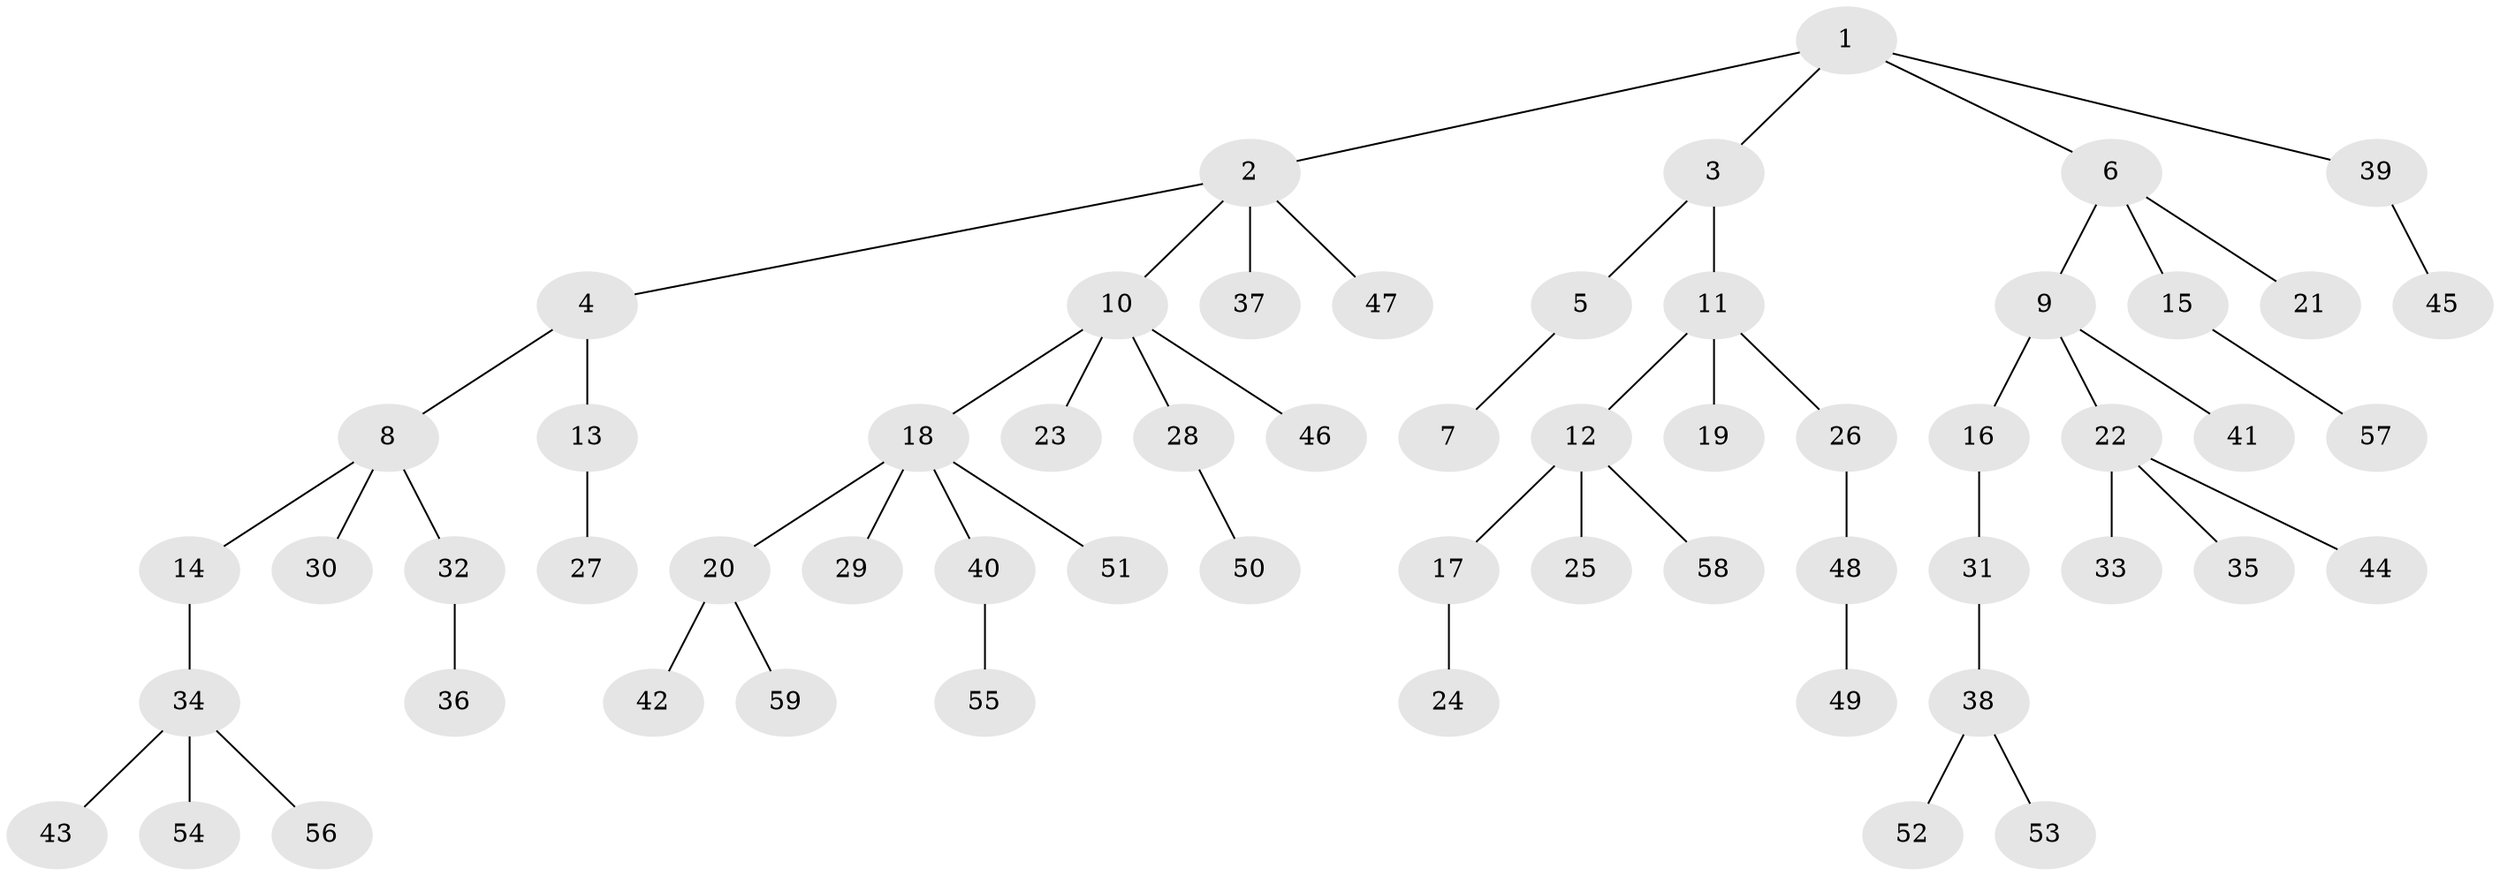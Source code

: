 // Generated by graph-tools (version 1.1) at 2025/15/03/09/25 04:15:40]
// undirected, 59 vertices, 58 edges
graph export_dot {
graph [start="1"]
  node [color=gray90,style=filled];
  1;
  2;
  3;
  4;
  5;
  6;
  7;
  8;
  9;
  10;
  11;
  12;
  13;
  14;
  15;
  16;
  17;
  18;
  19;
  20;
  21;
  22;
  23;
  24;
  25;
  26;
  27;
  28;
  29;
  30;
  31;
  32;
  33;
  34;
  35;
  36;
  37;
  38;
  39;
  40;
  41;
  42;
  43;
  44;
  45;
  46;
  47;
  48;
  49;
  50;
  51;
  52;
  53;
  54;
  55;
  56;
  57;
  58;
  59;
  1 -- 2;
  1 -- 3;
  1 -- 6;
  1 -- 39;
  2 -- 4;
  2 -- 10;
  2 -- 37;
  2 -- 47;
  3 -- 5;
  3 -- 11;
  4 -- 8;
  4 -- 13;
  5 -- 7;
  6 -- 9;
  6 -- 15;
  6 -- 21;
  8 -- 14;
  8 -- 30;
  8 -- 32;
  9 -- 16;
  9 -- 22;
  9 -- 41;
  10 -- 18;
  10 -- 23;
  10 -- 28;
  10 -- 46;
  11 -- 12;
  11 -- 19;
  11 -- 26;
  12 -- 17;
  12 -- 25;
  12 -- 58;
  13 -- 27;
  14 -- 34;
  15 -- 57;
  16 -- 31;
  17 -- 24;
  18 -- 20;
  18 -- 29;
  18 -- 40;
  18 -- 51;
  20 -- 42;
  20 -- 59;
  22 -- 33;
  22 -- 35;
  22 -- 44;
  26 -- 48;
  28 -- 50;
  31 -- 38;
  32 -- 36;
  34 -- 43;
  34 -- 54;
  34 -- 56;
  38 -- 52;
  38 -- 53;
  39 -- 45;
  40 -- 55;
  48 -- 49;
}
